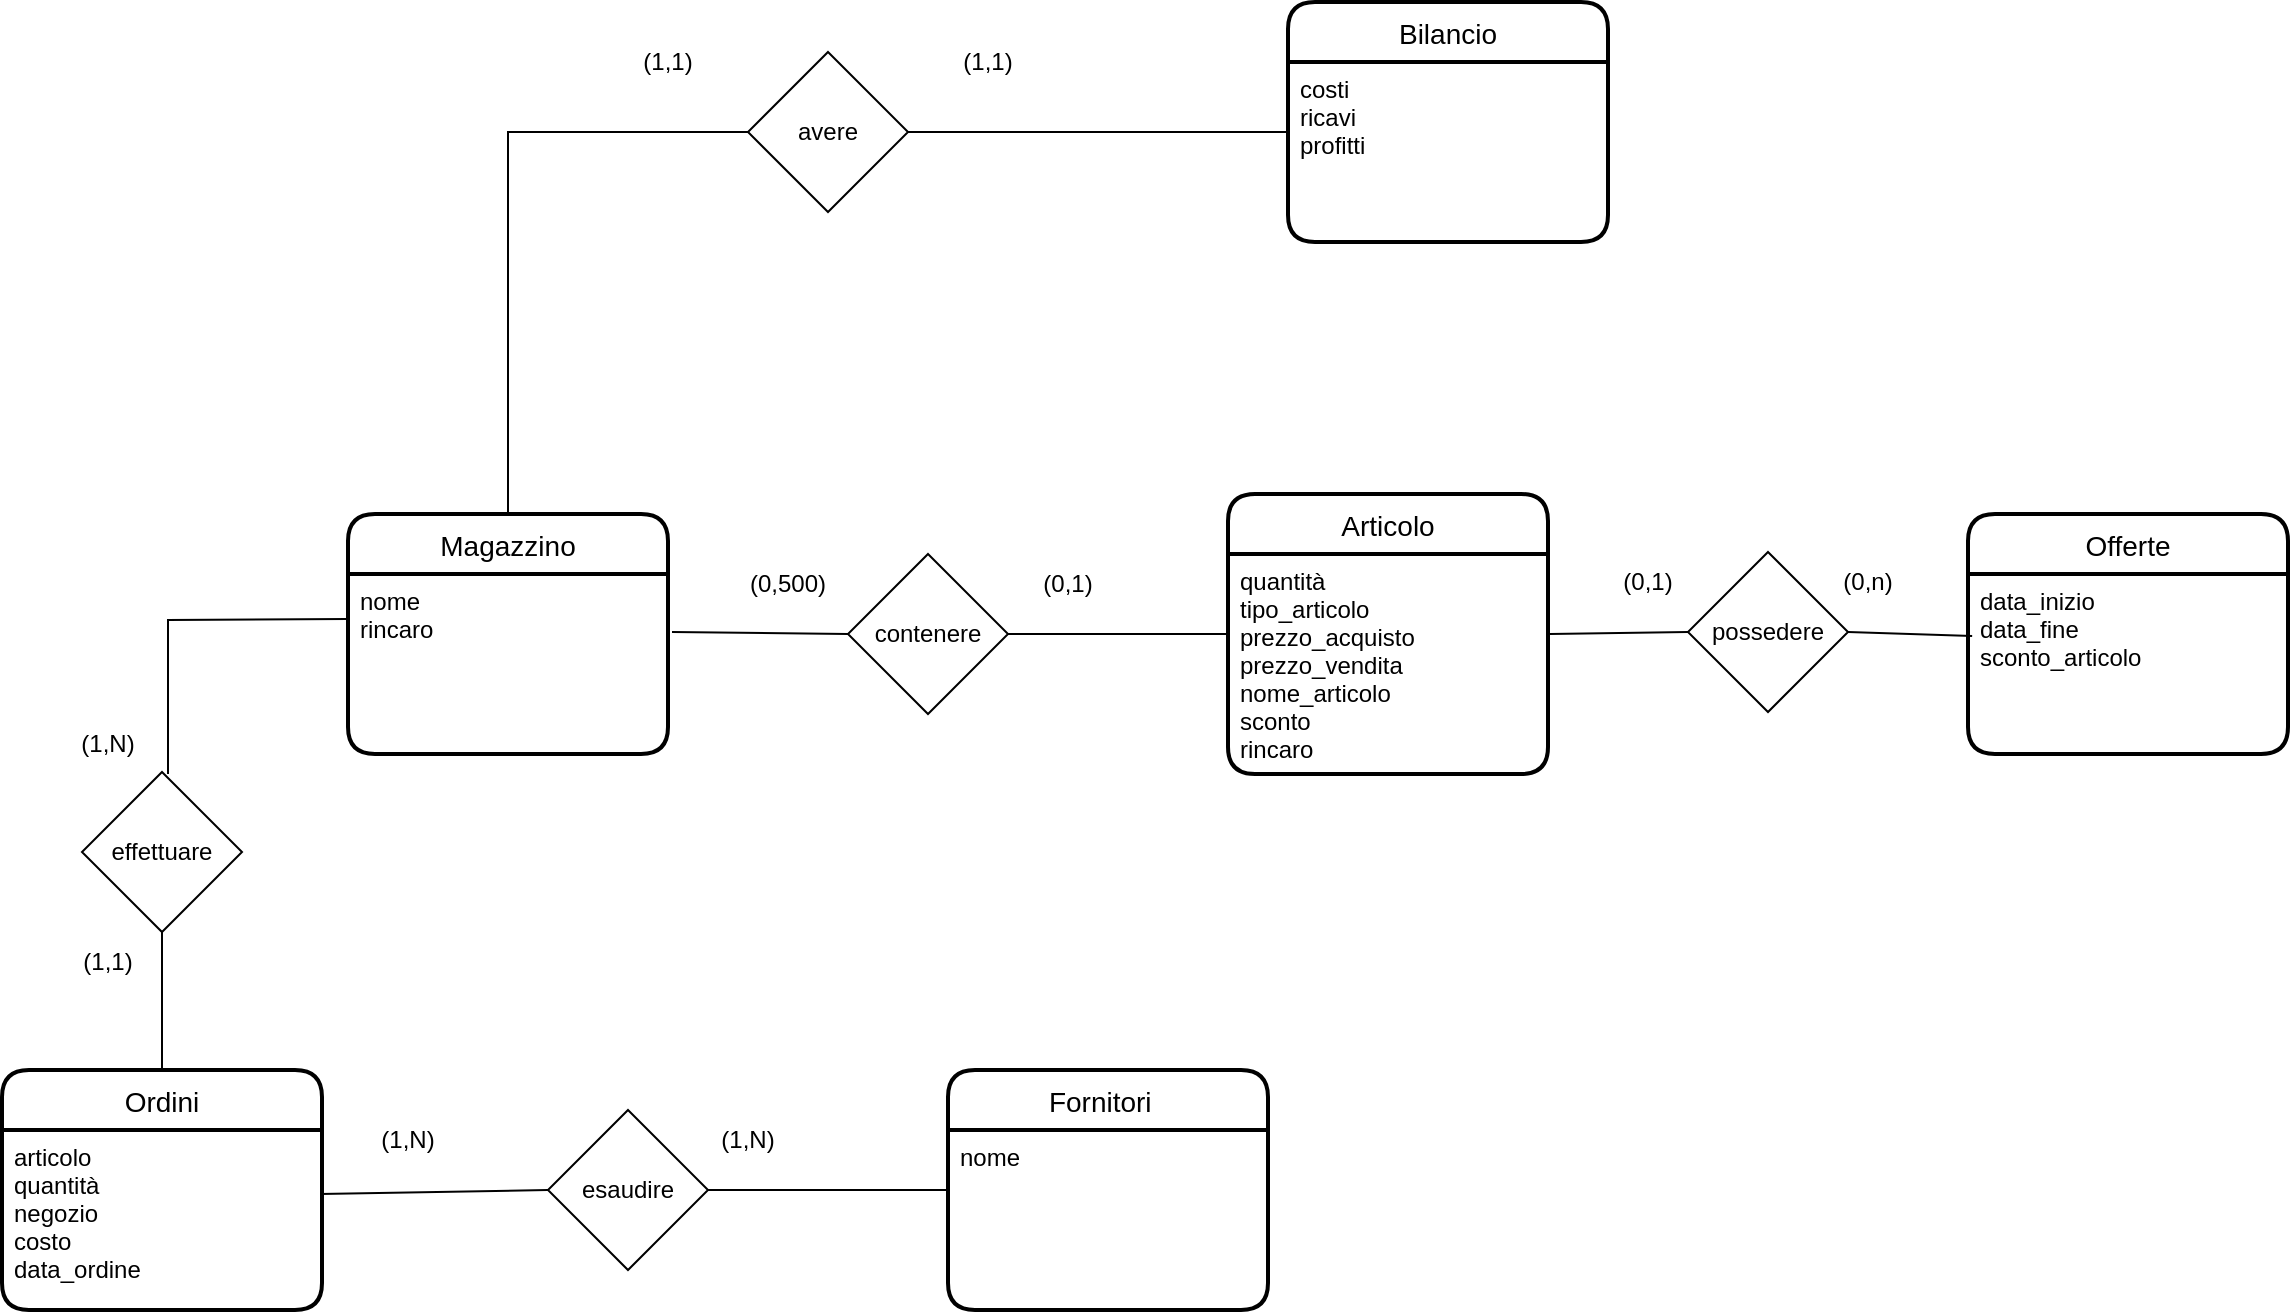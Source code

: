 <mxfile version="20.8.20" type="google"><diagram name="Pagina-1" id="6kFqyr6div6ZNn29MBPD"><mxGraphModel grid="1" page="1" gridSize="10" guides="1" tooltips="1" connect="1" arrows="1" fold="1" pageScale="1" pageWidth="827" pageHeight="1169" math="0" shadow="0"><root><mxCell id="0"/><mxCell id="1" parent="0"/><mxCell id="v1j15gLT8O1gIhXPBLf3-45" value="contenere" style="rhombus;whiteSpace=wrap;html=1;fillColor=#FFFFFF;" vertex="1" parent="1"><mxGeometry x="10" y="171" width="80" height="80" as="geometry"/></mxCell><mxCell id="v1j15gLT8O1gIhXPBLf3-55" value="esaudire" style="rhombus;whiteSpace=wrap;html=1;fillColor=#FFFFFF;" vertex="1" parent="1"><mxGeometry x="-140" y="449" width="80" height="80" as="geometry"/></mxCell><mxCell id="v1j15gLT8O1gIhXPBLf3-57" value="effettuare" style="rhombus;whiteSpace=wrap;html=1;fillColor=#FFFFFF;" vertex="1" parent="1"><mxGeometry x="-373" y="280" width="80" height="80" as="geometry"/></mxCell><mxCell id="v1j15gLT8O1gIhXPBLf3-63" value="avere" style="rhombus;whiteSpace=wrap;html=1;fillColor=#FFFFFF;" vertex="1" parent="1"><mxGeometry x="-40" y="-80" width="80" height="80" as="geometry"/></mxCell><mxCell id="v1j15gLT8O1gIhXPBLf3-65" value="(1,N)" style="text;html=1;strokeColor=none;fillColor=none;align=center;verticalAlign=middle;whiteSpace=wrap;rounded=0;" vertex="1" parent="1"><mxGeometry x="-390" y="251" width="60" height="30" as="geometry"/></mxCell><mxCell id="v1j15gLT8O1gIhXPBLf3-66" value="(1,1)" style="text;html=1;strokeColor=none;fillColor=none;align=center;verticalAlign=middle;whiteSpace=wrap;rounded=0;" vertex="1" parent="1"><mxGeometry x="-390" y="360" width="60" height="30" as="geometry"/></mxCell><mxCell id="v1j15gLT8O1gIhXPBLf3-67" value="(1,1)" style="text;html=1;strokeColor=none;fillColor=none;align=center;verticalAlign=middle;whiteSpace=wrap;rounded=0;" vertex="1" parent="1"><mxGeometry x="-110" y="-90" width="60" height="30" as="geometry"/></mxCell><mxCell id="v1j15gLT8O1gIhXPBLf3-68" value="(1,1)" style="text;html=1;strokeColor=none;fillColor=none;align=center;verticalAlign=middle;whiteSpace=wrap;rounded=0;" vertex="1" parent="1"><mxGeometry x="50" y="-90" width="60" height="30" as="geometry"/></mxCell><mxCell id="v1j15gLT8O1gIhXPBLf3-69" value="(0,500)" style="text;html=1;strokeColor=none;fillColor=none;align=center;verticalAlign=middle;whiteSpace=wrap;rounded=0;" vertex="1" parent="1"><mxGeometry x="-50" y="171" width="60" height="30" as="geometry"/></mxCell><mxCell id="v1j15gLT8O1gIhXPBLf3-70" value="(0,1)" style="text;html=1;strokeColor=none;fillColor=none;align=center;verticalAlign=middle;whiteSpace=wrap;rounded=0;" vertex="1" parent="1"><mxGeometry x="90" y="171" width="60" height="30" as="geometry"/></mxCell><mxCell id="v1j15gLT8O1gIhXPBLf3-71" value="(1,N)" style="text;html=1;strokeColor=none;fillColor=none;align=center;verticalAlign=middle;whiteSpace=wrap;rounded=0;" vertex="1" parent="1"><mxGeometry x="-240" y="449" width="60" height="30" as="geometry"/></mxCell><mxCell id="v1j15gLT8O1gIhXPBLf3-72" value="(1,N)" style="text;html=1;strokeColor=none;fillColor=none;align=center;verticalAlign=middle;whiteSpace=wrap;rounded=0;" vertex="1" parent="1"><mxGeometry x="-70" y="449" width="60" height="30" as="geometry"/></mxCell><mxCell id="N81zTFVQEOPEAh2yY8j2-31" value="Articolo" style="swimlane;childLayout=stackLayout;horizontal=1;startSize=30;horizontalStack=0;rounded=1;fontSize=14;fontStyle=0;strokeWidth=2;resizeParent=0;resizeLast=1;shadow=0;dashed=0;align=center;fillColor=default;" vertex="1" parent="1"><mxGeometry x="200" y="141" width="160" height="140" as="geometry"/></mxCell><mxCell id="N81zTFVQEOPEAh2yY8j2-32" value="quantità&#10;tipo_articolo&#10;prezzo_acquisto&#10;prezzo_vendita&#10;nome_articolo&#10;sconto&#10;rincaro" style="align=left;strokeColor=none;fillColor=none;spacingLeft=4;fontSize=12;verticalAlign=top;resizable=0;rotatable=0;part=1;" vertex="1" parent="N81zTFVQEOPEAh2yY8j2-31"><mxGeometry y="30" width="160" height="110" as="geometry"/></mxCell><mxCell id="N81zTFVQEOPEAh2yY8j2-35" value="Bilancio" style="swimlane;childLayout=stackLayout;horizontal=1;startSize=30;horizontalStack=0;rounded=1;fontSize=14;fontStyle=0;strokeWidth=2;resizeParent=0;resizeLast=1;shadow=0;dashed=0;align=center;fillColor=default;" vertex="1" parent="1"><mxGeometry x="230" y="-105" width="160" height="120" as="geometry"/></mxCell><mxCell id="N81zTFVQEOPEAh2yY8j2-36" value="costi&#10;ricavi&#10;profitti" style="align=left;strokeColor=none;fillColor=none;spacingLeft=4;fontSize=12;verticalAlign=top;resizable=0;rotatable=0;part=1;" vertex="1" parent="N81zTFVQEOPEAh2yY8j2-35"><mxGeometry y="30" width="160" height="90" as="geometry"/></mxCell><mxCell id="N81zTFVQEOPEAh2yY8j2-37" value="Fornitori  " style="swimlane;childLayout=stackLayout;horizontal=1;startSize=30;horizontalStack=0;rounded=1;fontSize=14;fontStyle=0;strokeWidth=2;resizeParent=0;resizeLast=1;shadow=0;dashed=0;align=center;fillColor=default;" vertex="1" parent="1"><mxGeometry x="60" y="429" width="160" height="120" as="geometry"/></mxCell><mxCell id="N81zTFVQEOPEAh2yY8j2-38" value="nome&#10;" style="align=left;strokeColor=none;fillColor=none;spacingLeft=4;fontSize=12;verticalAlign=top;resizable=0;rotatable=0;part=1;" vertex="1" parent="N81zTFVQEOPEAh2yY8j2-37"><mxGeometry y="30" width="160" height="90" as="geometry"/></mxCell><mxCell id="N81zTFVQEOPEAh2yY8j2-39" value="Ordini" style="swimlane;childLayout=stackLayout;horizontal=1;startSize=30;horizontalStack=0;rounded=1;fontSize=14;fontStyle=0;strokeWidth=2;resizeParent=0;resizeLast=1;shadow=0;dashed=0;align=center;fillColor=default;" vertex="1" parent="1"><mxGeometry x="-413" y="429" width="160" height="120" as="geometry"/></mxCell><mxCell id="N81zTFVQEOPEAh2yY8j2-40" value="articolo&#10;quantità&#10;negozio&#10;costo&#10;data_ordine" style="align=left;strokeColor=none;fillColor=none;spacingLeft=4;fontSize=12;verticalAlign=top;resizable=0;rotatable=0;part=1;" vertex="1" parent="N81zTFVQEOPEAh2yY8j2-39"><mxGeometry y="30" width="160" height="90" as="geometry"/></mxCell><mxCell id="N81zTFVQEOPEAh2yY8j2-42" value="Magazzino" style="swimlane;childLayout=stackLayout;horizontal=1;startSize=30;horizontalStack=0;rounded=1;fontSize=14;fontStyle=0;strokeWidth=2;resizeParent=0;resizeLast=1;shadow=0;dashed=0;align=center;fillColor=default;" vertex="1" parent="1"><mxGeometry x="-240" y="151" width="160" height="120" as="geometry"/></mxCell><mxCell id="N81zTFVQEOPEAh2yY8j2-43" value="nome&#10;rincaro&#10;&#10;" style="align=left;strokeColor=none;fillColor=none;spacingLeft=4;fontSize=12;verticalAlign=top;resizable=0;rotatable=0;part=1;" vertex="1" parent="N81zTFVQEOPEAh2yY8j2-42"><mxGeometry y="30" width="160" height="90" as="geometry"/></mxCell><mxCell id="N81zTFVQEOPEAh2yY8j2-45" value="Offerte" style="swimlane;childLayout=stackLayout;horizontal=1;startSize=30;horizontalStack=0;rounded=1;fontSize=14;fontStyle=0;strokeWidth=2;resizeParent=0;resizeLast=1;shadow=0;dashed=0;align=center;fillColor=default;" vertex="1" parent="1"><mxGeometry x="570" y="151" width="160" height="120" as="geometry"/></mxCell><mxCell id="N81zTFVQEOPEAh2yY8j2-46" value="data_inizio&#10;data_fine&#10;sconto_articolo" style="align=left;strokeColor=none;fillColor=none;spacingLeft=4;fontSize=12;verticalAlign=top;resizable=0;rotatable=0;part=1;" vertex="1" parent="N81zTFVQEOPEAh2yY8j2-45"><mxGeometry y="30" width="160" height="90" as="geometry"/></mxCell><mxCell id="N81zTFVQEOPEAh2yY8j2-50" value="" style="endArrow=none;html=1;rounded=0;exitX=0.5;exitY=0;exitDx=0;exitDy=0;entryX=0;entryY=0.5;entryDx=0;entryDy=0;" edge="1" parent="1" source="N81zTFVQEOPEAh2yY8j2-42" target="v1j15gLT8O1gIhXPBLf3-63"><mxGeometry width="50" height="50" relative="1" as="geometry"><mxPoint x="-270" y="10" as="sourcePoint"/><mxPoint x="-220" y="-40" as="targetPoint"/><Array as="points"><mxPoint x="-160" y="-40"/></Array></mxGeometry></mxCell><mxCell id="N81zTFVQEOPEAh2yY8j2-52" value="" style="endArrow=none;html=1;rounded=0;entryX=1;entryY=0.5;entryDx=0;entryDy=0;" edge="1" parent="1" target="v1j15gLT8O1gIhXPBLf3-63"><mxGeometry width="50" height="50" relative="1" as="geometry"><mxPoint x="230" y="-40" as="sourcePoint"/><mxPoint x="-210" y="-30" as="targetPoint"/></mxGeometry></mxCell><mxCell id="N81zTFVQEOPEAh2yY8j2-53" value="" style="endArrow=none;html=1;rounded=0;entryX=0;entryY=0.5;entryDx=0;entryDy=0;" edge="1" parent="1" target="v1j15gLT8O1gIhXPBLf3-45"><mxGeometry width="50" height="50" relative="1" as="geometry"><mxPoint x="-78" y="210" as="sourcePoint"/><mxPoint x="-200" y="-20" as="targetPoint"/></mxGeometry></mxCell><mxCell id="N81zTFVQEOPEAh2yY8j2-54" value="" style="endArrow=none;html=1;rounded=0;exitX=1;exitY=0.5;exitDx=0;exitDy=0;entryX=0;entryY=0.5;entryDx=0;entryDy=0;" edge="1" parent="1" source="v1j15gLT8O1gIhXPBLf3-45" target="N81zTFVQEOPEAh2yY8j2-31"><mxGeometry width="50" height="50" relative="1" as="geometry"><mxPoint x="-240" y="40" as="sourcePoint"/><mxPoint x="-190" y="-10" as="targetPoint"/></mxGeometry></mxCell><mxCell id="N81zTFVQEOPEAh2yY8j2-55" value="" style="endArrow=none;html=1;rounded=0;exitX=1;exitY=1;exitDx=0;exitDy=0;entryX=0;entryY=0.25;entryDx=0;entryDy=0;" edge="1" parent="1" source="v1j15gLT8O1gIhXPBLf3-65" target="N81zTFVQEOPEAh2yY8j2-43"><mxGeometry width="50" height="50" relative="1" as="geometry"><mxPoint x="-230" y="50" as="sourcePoint"/><mxPoint x="-180" as="targetPoint"/><Array as="points"><mxPoint x="-330" y="204"/></Array></mxGeometry></mxCell><mxCell id="N81zTFVQEOPEAh2yY8j2-56" value="" style="endArrow=none;html=1;rounded=0;exitX=0.994;exitY=0.356;exitDx=0;exitDy=0;entryX=0;entryY=0.5;entryDx=0;entryDy=0;exitPerimeter=0;" edge="1" parent="1" source="N81zTFVQEOPEAh2yY8j2-40" target="v1j15gLT8O1gIhXPBLf3-55"><mxGeometry width="50" height="50" relative="1" as="geometry"><mxPoint x="-220" y="60" as="sourcePoint"/><mxPoint x="-170" y="10" as="targetPoint"/></mxGeometry></mxCell><mxCell id="N81zTFVQEOPEAh2yY8j2-57" value="" style="endArrow=none;html=1;rounded=0;exitX=0.5;exitY=1;exitDx=0;exitDy=0;entryX=0.5;entryY=0;entryDx=0;entryDy=0;" edge="1" parent="1" source="v1j15gLT8O1gIhXPBLf3-57" target="N81zTFVQEOPEAh2yY8j2-39"><mxGeometry width="50" height="50" relative="1" as="geometry"><mxPoint x="-210" y="70" as="sourcePoint"/><mxPoint x="-160" y="20" as="targetPoint"/></mxGeometry></mxCell><mxCell id="N81zTFVQEOPEAh2yY8j2-58" value="" style="endArrow=none;html=1;rounded=0;exitX=1;exitY=0.5;exitDx=0;exitDy=0;entryX=0;entryY=0.5;entryDx=0;entryDy=0;" edge="1" parent="1" source="v1j15gLT8O1gIhXPBLf3-55" target="N81zTFVQEOPEAh2yY8j2-37"><mxGeometry width="50" height="50" relative="1" as="geometry"><mxPoint x="-200" y="80" as="sourcePoint"/><mxPoint x="40" y="490" as="targetPoint"/></mxGeometry></mxCell><mxCell id="N81zTFVQEOPEAh2yY8j2-59" value="possedere" style="rhombus;whiteSpace=wrap;html=1;fillColor=default;" vertex="1" parent="1"><mxGeometry x="430" y="170" width="80" height="80" as="geometry"/></mxCell><mxCell id="N81zTFVQEOPEAh2yY8j2-60" value="" style="endArrow=none;html=1;rounded=0;exitX=1;exitY=0.5;exitDx=0;exitDy=0;entryX=0.013;entryY=0.344;entryDx=0;entryDy=0;entryPerimeter=0;" edge="1" parent="1" source="N81zTFVQEOPEAh2yY8j2-59" target="N81zTFVQEOPEAh2yY8j2-46"><mxGeometry width="50" height="50" relative="1" as="geometry"><mxPoint x="-190" y="90" as="sourcePoint"/><mxPoint x="-140" y="40" as="targetPoint"/></mxGeometry></mxCell><mxCell id="N81zTFVQEOPEAh2yY8j2-61" value="" style="endArrow=none;html=1;rounded=0;exitX=0;exitY=0.5;exitDx=0;exitDy=0;entryX=1.006;entryY=0.364;entryDx=0;entryDy=0;entryPerimeter=0;" edge="1" parent="1" source="N81zTFVQEOPEAh2yY8j2-59" target="N81zTFVQEOPEAh2yY8j2-32"><mxGeometry width="50" height="50" relative="1" as="geometry"><mxPoint x="-180" y="100" as="sourcePoint"/><mxPoint x="-130" y="50" as="targetPoint"/></mxGeometry></mxCell><mxCell id="N81zTFVQEOPEAh2yY8j2-62" value="(0,n)" style="text;html=1;strokeColor=none;fillColor=none;align=center;verticalAlign=middle;whiteSpace=wrap;rounded=0;" vertex="1" parent="1"><mxGeometry x="490" y="170" width="60" height="30" as="geometry"/></mxCell><mxCell id="N81zTFVQEOPEAh2yY8j2-63" value="(0,1)" style="text;html=1;strokeColor=none;fillColor=none;align=center;verticalAlign=middle;whiteSpace=wrap;rounded=0;" vertex="1" parent="1"><mxGeometry x="380" y="170" width="60" height="30" as="geometry"/></mxCell></root></mxGraphModel></diagram></mxfile>